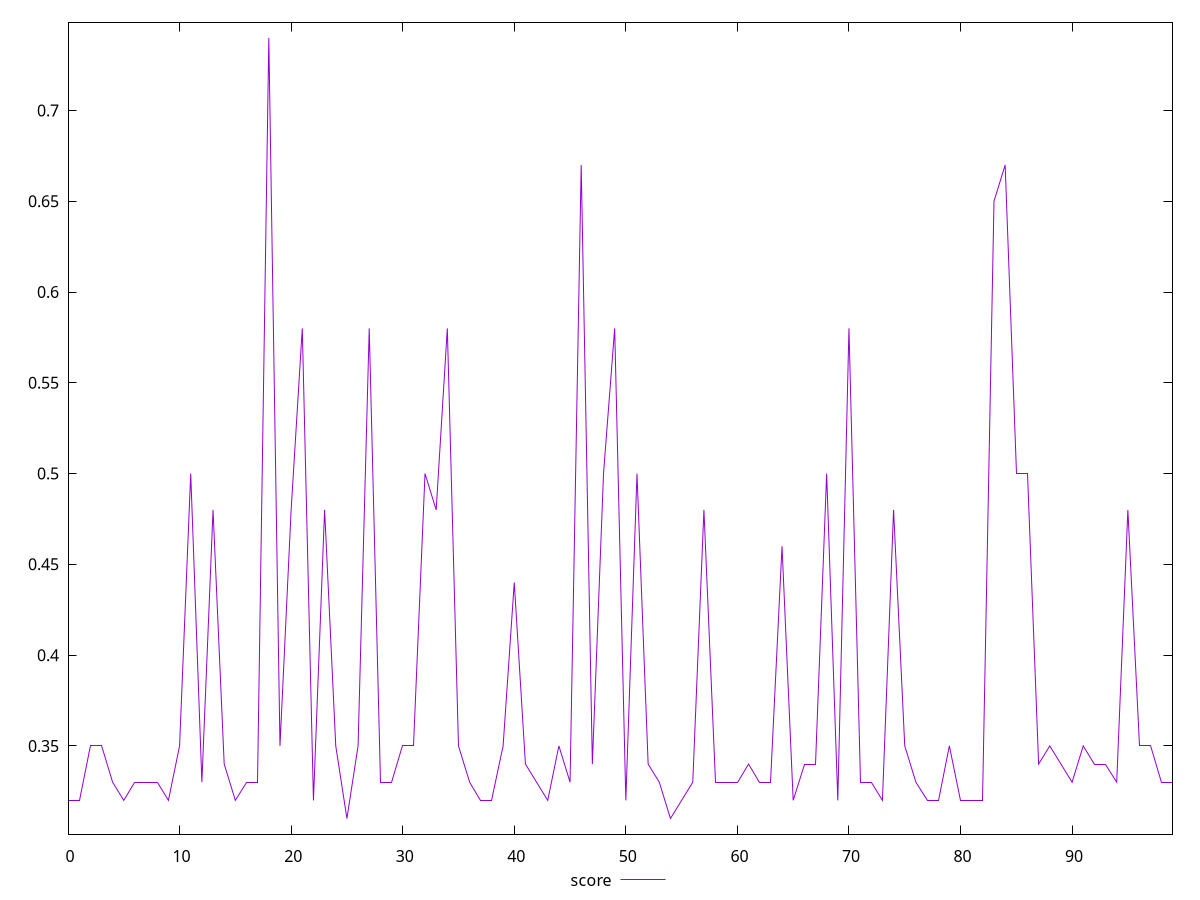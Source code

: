 reset

$score <<EOF
0 0.32
1 0.32
2 0.35
3 0.35
4 0.33
5 0.32
6 0.33
7 0.33
8 0.33
9 0.32
10 0.35
11 0.5
12 0.33
13 0.48
14 0.34
15 0.32
16 0.33
17 0.33
18 0.74
19 0.35
20 0.48
21 0.58
22 0.32
23 0.48
24 0.35
25 0.31
26 0.35
27 0.58
28 0.33
29 0.33
30 0.35
31 0.35
32 0.5
33 0.48
34 0.58
35 0.35
36 0.33
37 0.32
38 0.32
39 0.35
40 0.44
41 0.34
42 0.33
43 0.32
44 0.35
45 0.33
46 0.67
47 0.34
48 0.5
49 0.58
50 0.32
51 0.5
52 0.34
53 0.33
54 0.31
55 0.32
56 0.33
57 0.48
58 0.33
59 0.33
60 0.33
61 0.34
62 0.33
63 0.33
64 0.46
65 0.32
66 0.34
67 0.34
68 0.5
69 0.32
70 0.58
71 0.33
72 0.33
73 0.32
74 0.48
75 0.35
76 0.33
77 0.32
78 0.32
79 0.35
80 0.32
81 0.32
82 0.32
83 0.65
84 0.67
85 0.5
86 0.5
87 0.34
88 0.35
89 0.34
90 0.33
91 0.35
92 0.34
93 0.34
94 0.33
95 0.48
96 0.35
97 0.35
98 0.33
99 0.33
EOF

set key outside below
set xrange [0:99]
set yrange [0.3014:0.7486]
set trange [0.3014:0.7486]
set terminal svg size 640, 500 enhanced background rgb 'white'
set output "report_00015_2021-02-09T16-11-33.973Z/unused-javascript/samples/pages+cached+noadtech/score/values.svg"

plot $score title "score" with line

reset
